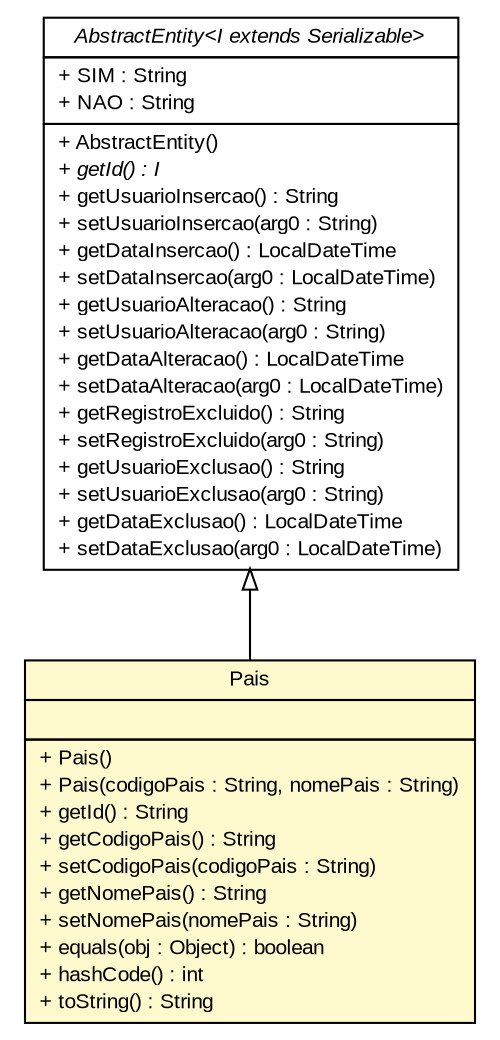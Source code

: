 #!/usr/local/bin/dot
#
# Class diagram 
# Generated by UMLGraph version R5_6 (http://www.umlgraph.org/)
#

digraph G {
	edge [fontname="arial",fontsize=10,labelfontname="arial",labelfontsize=10];
	node [fontname="arial",fontsize=10,shape=plaintext];
	nodesep=0.25;
	ranksep=0.5;
	// br.gov.to.sefaz.par.gestao.persistence.entity.Pais
	c1042 [label=<<table title="br.gov.to.sefaz.par.gestao.persistence.entity.Pais" border="0" cellborder="1" cellspacing="0" cellpadding="2" port="p" bgcolor="lemonChiffon" href="./Pais.html">
		<tr><td><table border="0" cellspacing="0" cellpadding="1">
<tr><td align="center" balign="center"> Pais </td></tr>
		</table></td></tr>
		<tr><td><table border="0" cellspacing="0" cellpadding="1">
<tr><td align="left" balign="left">  </td></tr>
		</table></td></tr>
		<tr><td><table border="0" cellspacing="0" cellpadding="1">
<tr><td align="left" balign="left"> + Pais() </td></tr>
<tr><td align="left" balign="left"> + Pais(codigoPais : String, nomePais : String) </td></tr>
<tr><td align="left" balign="left"> + getId() : String </td></tr>
<tr><td align="left" balign="left"> + getCodigoPais() : String </td></tr>
<tr><td align="left" balign="left"> + setCodigoPais(codigoPais : String) </td></tr>
<tr><td align="left" balign="left"> + getNomePais() : String </td></tr>
<tr><td align="left" balign="left"> + setNomePais(nomePais : String) </td></tr>
<tr><td align="left" balign="left"> + equals(obj : Object) : boolean </td></tr>
<tr><td align="left" balign="left"> + hashCode() : int </td></tr>
<tr><td align="left" balign="left"> + toString() : String </td></tr>
		</table></td></tr>
		</table>>, URL="./Pais.html", fontname="arial", fontcolor="black", fontsize=10.0];
	//br.gov.to.sefaz.par.gestao.persistence.entity.Pais extends br.gov.to.sefaz.persistence.entity.AbstractEntity<java.lang.String>
	c1055:p -> c1042:p [dir=back,arrowtail=empty];
	// br.gov.to.sefaz.persistence.entity.AbstractEntity<I extends java.io.Serializable>
	c1055 [label=<<table title="br.gov.to.sefaz.persistence.entity.AbstractEntity" border="0" cellborder="1" cellspacing="0" cellpadding="2" port="p" href="http://java.sun.com/j2se/1.4.2/docs/api/br/gov/to/sefaz/persistence/entity/AbstractEntity.html">
		<tr><td><table border="0" cellspacing="0" cellpadding="1">
<tr><td align="center" balign="center"><font face="arial italic"> AbstractEntity&lt;I extends Serializable&gt; </font></td></tr>
		</table></td></tr>
		<tr><td><table border="0" cellspacing="0" cellpadding="1">
<tr><td align="left" balign="left"> + SIM : String </td></tr>
<tr><td align="left" balign="left"> + NAO : String </td></tr>
		</table></td></tr>
		<tr><td><table border="0" cellspacing="0" cellpadding="1">
<tr><td align="left" balign="left"> + AbstractEntity() </td></tr>
<tr><td align="left" balign="left"><font face="arial italic" point-size="10.0"> + getId() : I </font></td></tr>
<tr><td align="left" balign="left"> + getUsuarioInsercao() : String </td></tr>
<tr><td align="left" balign="left"> + setUsuarioInsercao(arg0 : String) </td></tr>
<tr><td align="left" balign="left"> + getDataInsercao() : LocalDateTime </td></tr>
<tr><td align="left" balign="left"> + setDataInsercao(arg0 : LocalDateTime) </td></tr>
<tr><td align="left" balign="left"> + getUsuarioAlteracao() : String </td></tr>
<tr><td align="left" balign="left"> + setUsuarioAlteracao(arg0 : String) </td></tr>
<tr><td align="left" balign="left"> + getDataAlteracao() : LocalDateTime </td></tr>
<tr><td align="left" balign="left"> + setDataAlteracao(arg0 : LocalDateTime) </td></tr>
<tr><td align="left" balign="left"> + getRegistroExcluido() : String </td></tr>
<tr><td align="left" balign="left"> + setRegistroExcluido(arg0 : String) </td></tr>
<tr><td align="left" balign="left"> + getUsuarioExclusao() : String </td></tr>
<tr><td align="left" balign="left"> + setUsuarioExclusao(arg0 : String) </td></tr>
<tr><td align="left" balign="left"> + getDataExclusao() : LocalDateTime </td></tr>
<tr><td align="left" balign="left"> + setDataExclusao(arg0 : LocalDateTime) </td></tr>
		</table></td></tr>
		</table>>, URL="http://java.sun.com/j2se/1.4.2/docs/api/br/gov/to/sefaz/persistence/entity/AbstractEntity.html", fontname="arial", fontcolor="black", fontsize=10.0];
}

